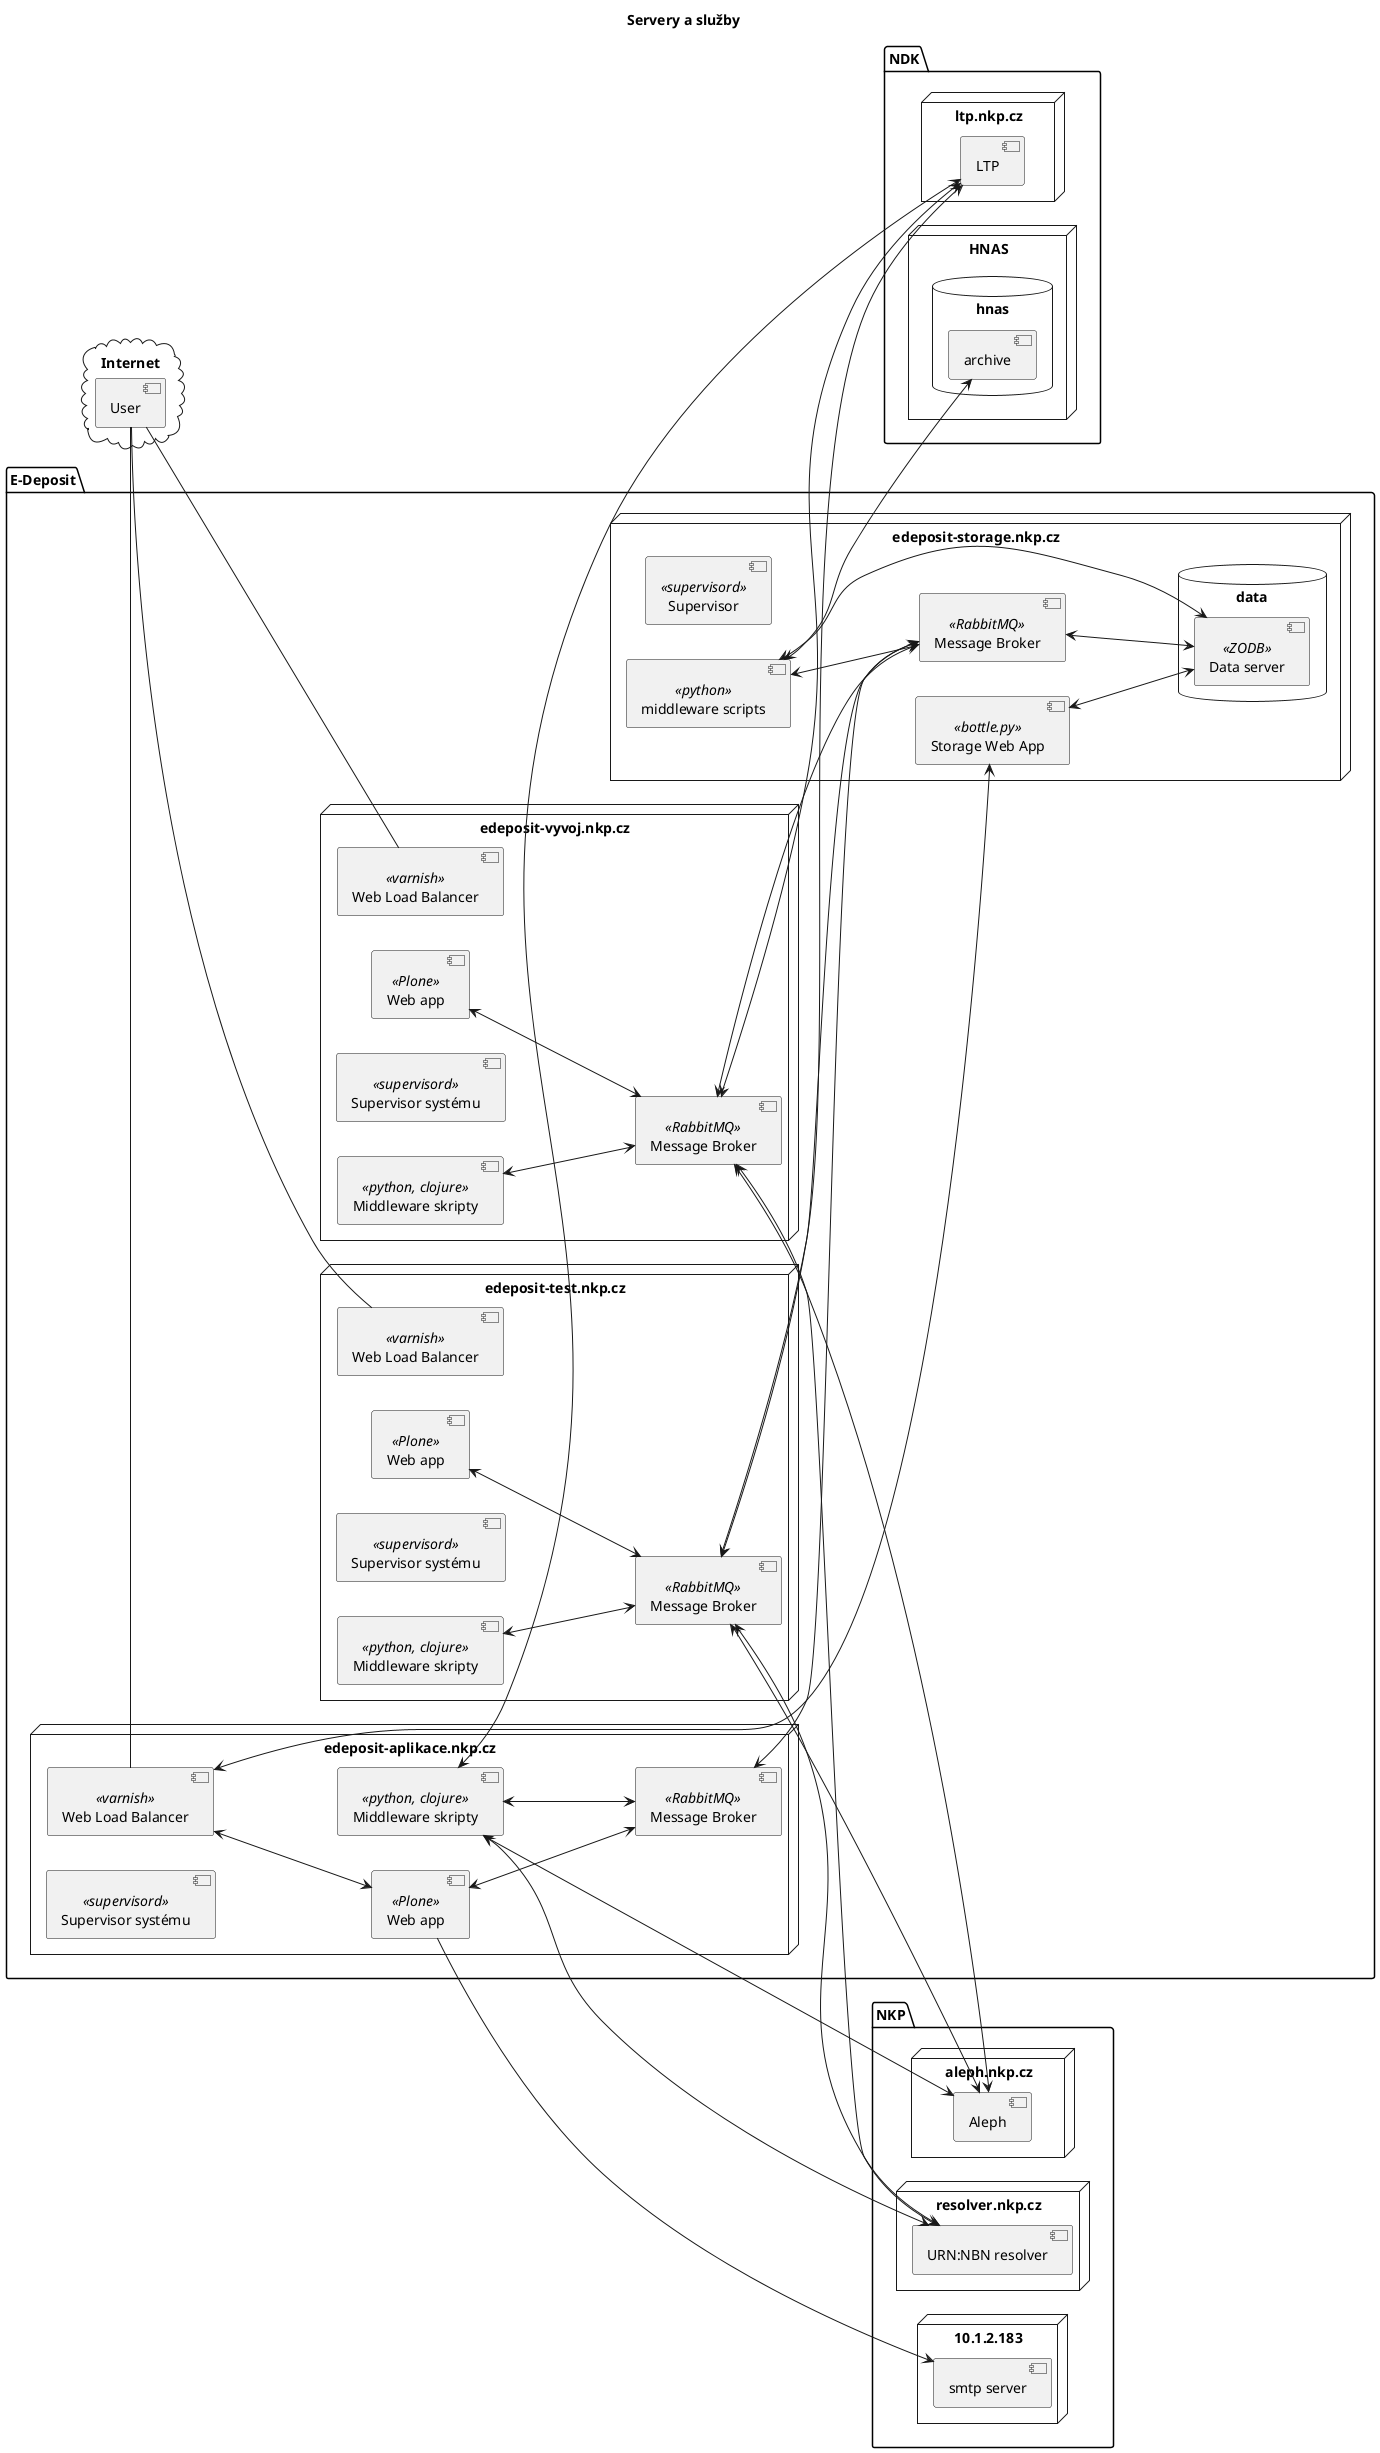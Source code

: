 @startuml
left to right direction
title Servery a služby


package "E-Deposit" {

    node edeposit-aplikace.nkp.cz {
    [Web Load Balancer] as Varnish <<varnish>>
    [Web app] <<Plone>>
    [Message Broker] <<RabbitMQ>>
    [Supervisor systému] <<supervisord>>
    [Middleware skripty] <<python, clojure>>
    [Web app] <---> [Message Broker]
    [Middleware skripty] <---> [Message Broker]
    Varnish <---> [Web app]
    }


    node edeposit-vyvoj.nkp.cz {
    [Web Load Balancer] as VyvojVarnish <<varnish>>
    [Web app] as VyvojWeb <<Plone>>
    [Message Broker] as VyvojMB <<RabbitMQ>>
    [Supervisor systému] as VyvojSupervisor <<supervisord>>
    [Middleware skripty] as VyvojMiddleware <<python, clojure>>
    VyvojWeb <---> VyvojMB
    VyvojMiddleware <---> VyvojMB
    }

    node edeposit-test.nkp.cz {
    [Web Load Balancer] as TestVarnish <<varnish>>
    [Web app] as TestWeb <<Plone>>
    [Message Broker] as TestMB <<RabbitMQ>>
    [Supervisor systému] as TestSupervisor <<supervisord>>
    [Middleware skripty] as TestMiddleware <<python, clojure>>
    TestWeb <---> TestMB
    TestMiddleware <---> TestMB
    }

    node edeposit-storage.nkp.cz {
       [Storage Web App] as StorageWeb <<bottle.py>>
       [Message Broker] as StorageMB <<RabbitMQ>>
       [Supervisor] as StorageSupervisor <<supervisord>>
       [middleware scripts] as StorageMiddleware <<python>>
       database data {
         [Data server] <<ZODB>>
       }

       StorageWeb <---> [Data server]
       StorageMB <---> [Data server]
       StorageMiddleware <---> StorageMB
       StorageMiddleware <---> [Data server]
    }
    [Message Broker] <---> StorageMB
    VyvojMB <---> StorageMB
    TestMB <---> StorageMB
    Varnish <---> StorageWeb
}

cloud "Internet" {
    [User]
}

[User] - Varnish
[User] - TestVarnish
[User] - VyvojVarnish

package "NKP" {
node 10.1.2.183 {
[smtp server]
[Web app] ---> [smtp server]
}

node aleph.nkp.cz {
[Aleph]
[Middleware skripty] <---> [Aleph]
VyvojMB <---> [Aleph]
TestMB <---> [Aleph]
}

node resolver.nkp.cz {
[URN:NBN resolver]
[Middleware skripty] <---> [URN:NBN resolver]
VyvojMB <---> [URN:NBN resolver]
TestMB <---> [URN:NBN resolver]
}

}

package "NDK" {

node ltp.nkp.cz{
[LTP]
[Middleware skripty] <---> [LTP]
VyvojMB <---> [LTP]
TestMB <---> [LTP]
}

node HNAS {
database hnas {
   [archive]
}
}
}

StorageMiddleware <---> archive

@enduml
